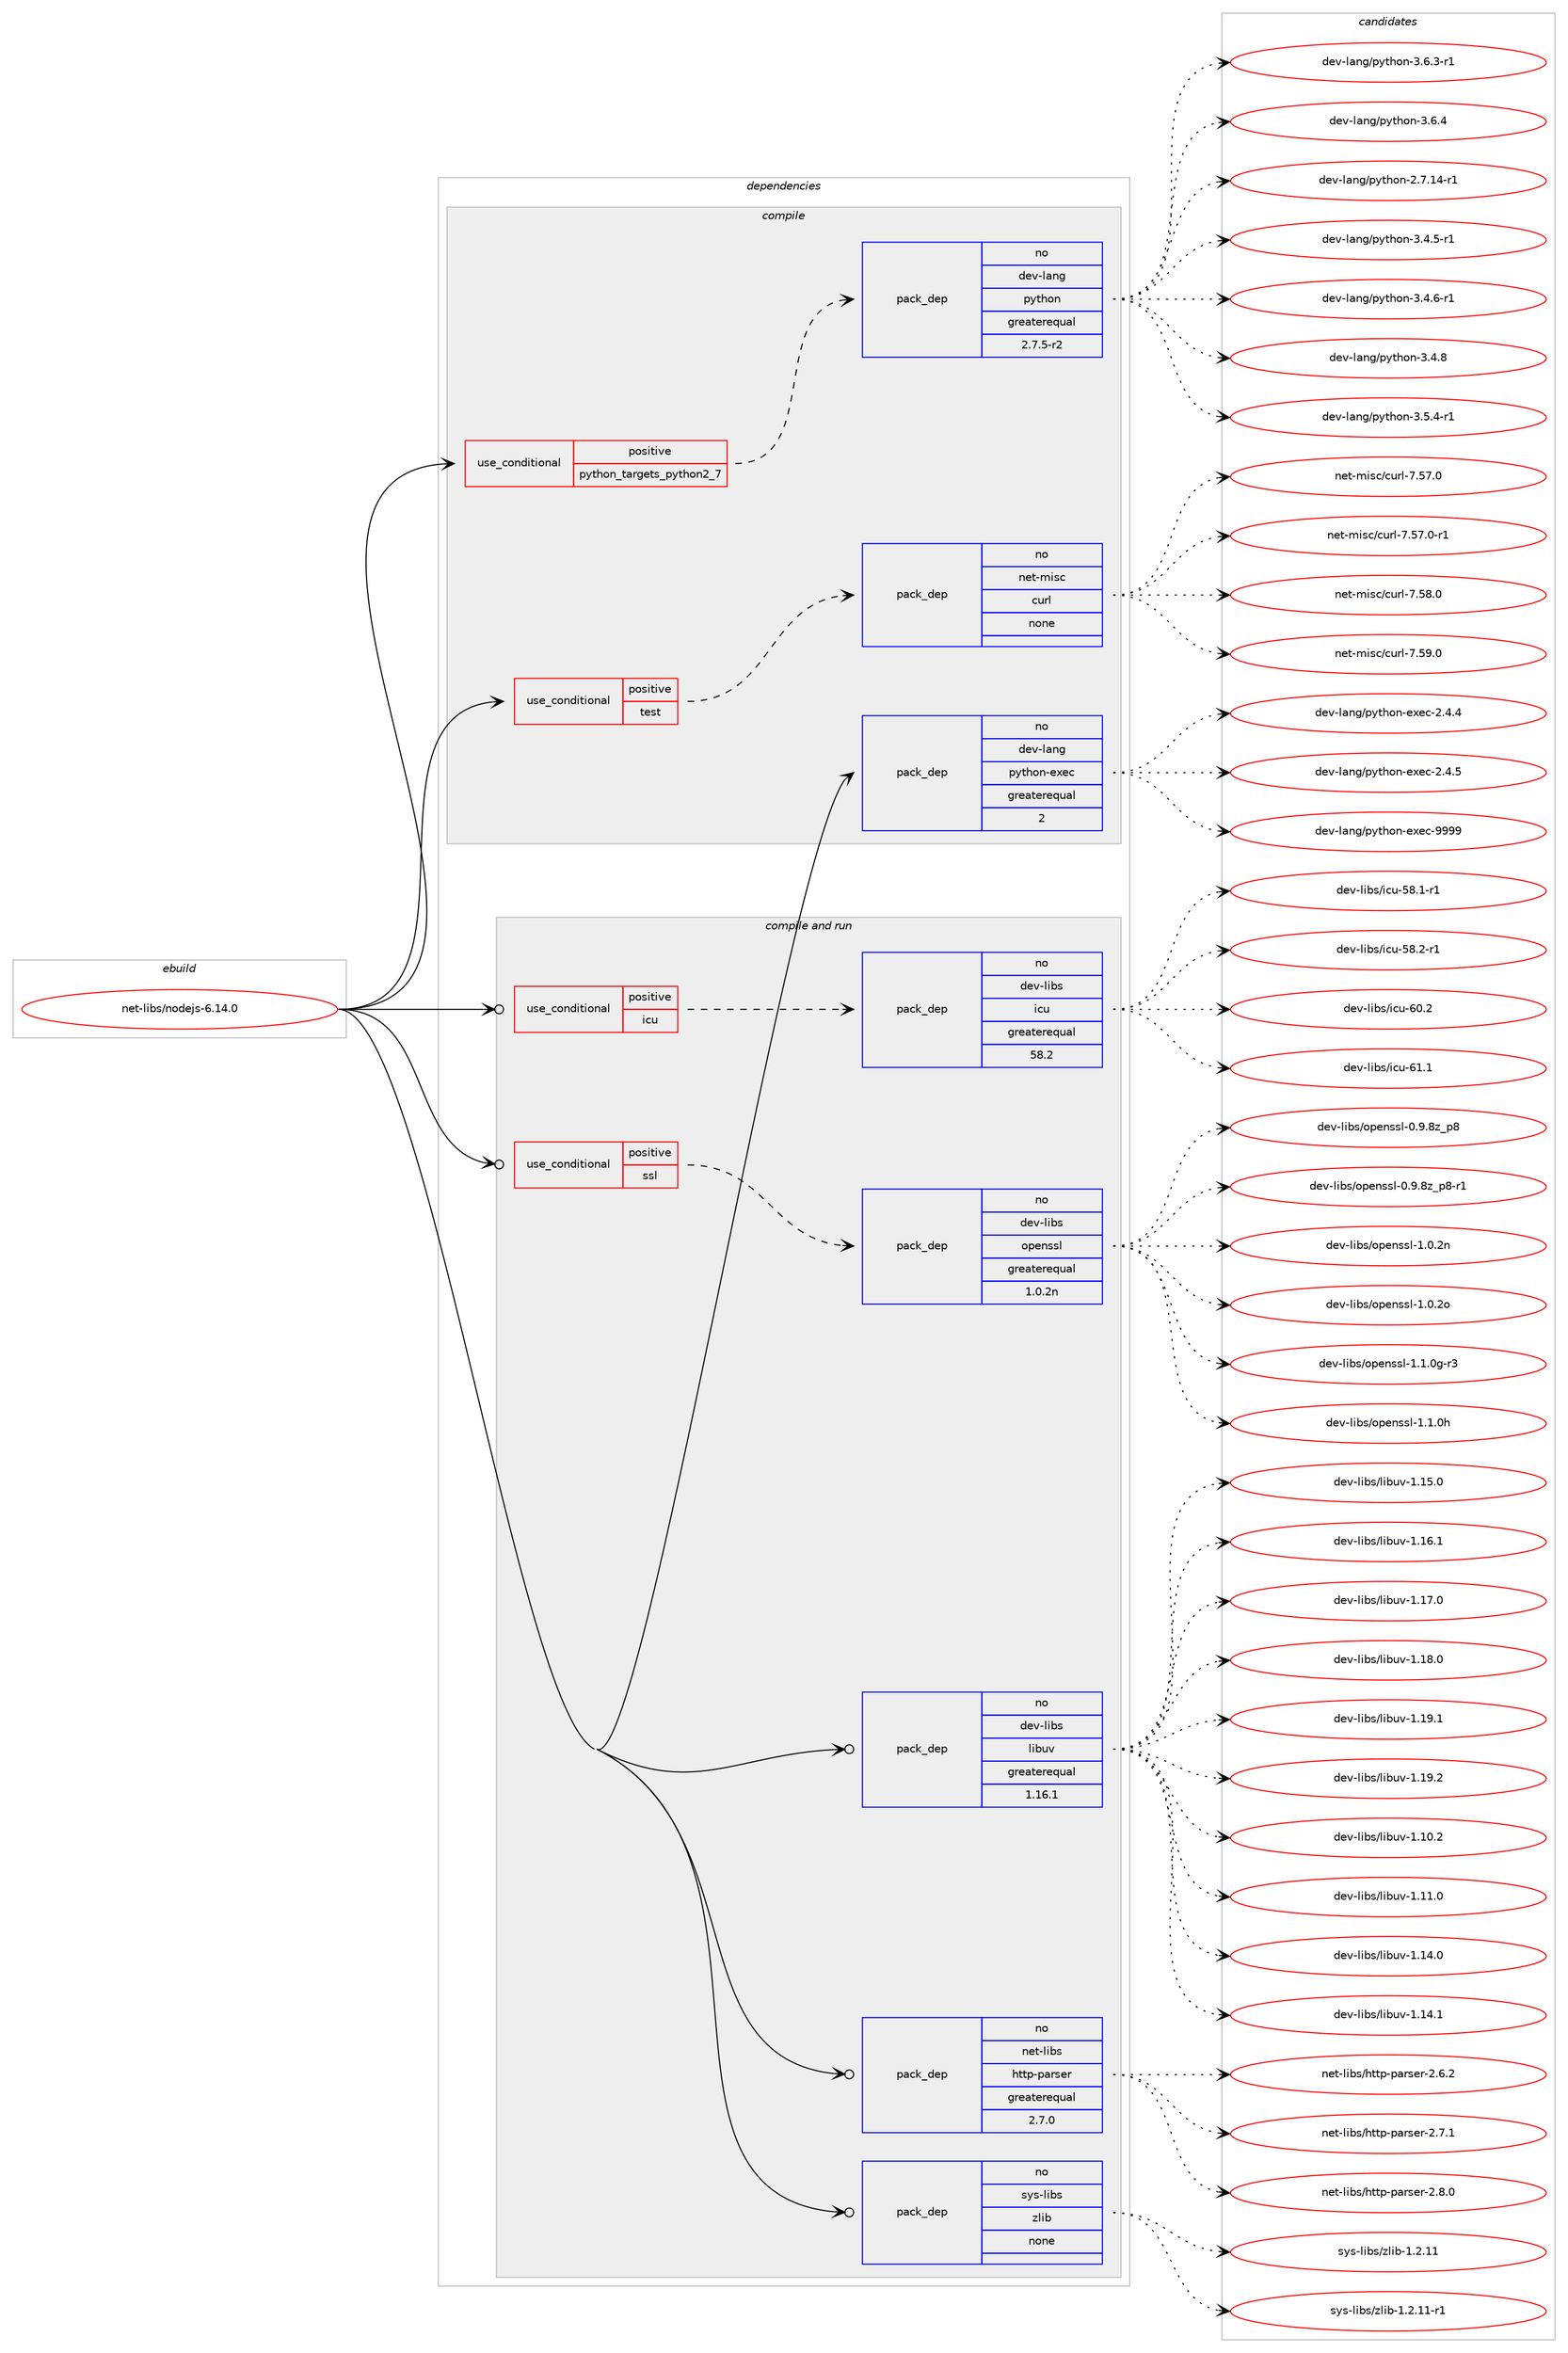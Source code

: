 digraph prolog {

# *************
# Graph options
# *************

newrank=true;
concentrate=true;
compound=true;
graph [rankdir=LR,fontname=Helvetica,fontsize=10,ranksep=1.5];#, ranksep=2.5, nodesep=0.2];
edge  [arrowhead=vee];
node  [fontname=Helvetica,fontsize=10];

# **********
# The ebuild
# **********

subgraph cluster_leftcol {
color=gray;
rank=same;
label=<<i>ebuild</i>>;
id [label="net-libs/nodejs-6.14.0", color=red, width=4, href="../net-libs/nodejs-6.14.0.svg"];
}

# ****************
# The dependencies
# ****************

subgraph cluster_midcol {
color=gray;
label=<<i>dependencies</i>>;
subgraph cluster_compile {
fillcolor="#eeeeee";
style=filled;
label=<<i>compile</i>>;
subgraph cond198 {
dependency843 [label=<<TABLE BORDER="0" CELLBORDER="1" CELLSPACING="0" CELLPADDING="4"><TR><TD ROWSPAN="3" CELLPADDING="10">use_conditional</TD></TR><TR><TD>positive</TD></TR><TR><TD>python_targets_python2_7</TD></TR></TABLE>>, shape=none, color=red];
subgraph pack626 {
dependency844 [label=<<TABLE BORDER="0" CELLBORDER="1" CELLSPACING="0" CELLPADDING="4" WIDTH="220"><TR><TD ROWSPAN="6" CELLPADDING="30">pack_dep</TD></TR><TR><TD WIDTH="110">no</TD></TR><TR><TD>dev-lang</TD></TR><TR><TD>python</TD></TR><TR><TD>greaterequal</TD></TR><TR><TD>2.7.5-r2</TD></TR></TABLE>>, shape=none, color=blue];
}
dependency843:e -> dependency844:w [weight=20,style="dashed",arrowhead="vee"];
}
id:e -> dependency843:w [weight=20,style="solid",arrowhead="vee"];
subgraph cond199 {
dependency845 [label=<<TABLE BORDER="0" CELLBORDER="1" CELLSPACING="0" CELLPADDING="4"><TR><TD ROWSPAN="3" CELLPADDING="10">use_conditional</TD></TR><TR><TD>positive</TD></TR><TR><TD>test</TD></TR></TABLE>>, shape=none, color=red];
subgraph pack627 {
dependency846 [label=<<TABLE BORDER="0" CELLBORDER="1" CELLSPACING="0" CELLPADDING="4" WIDTH="220"><TR><TD ROWSPAN="6" CELLPADDING="30">pack_dep</TD></TR><TR><TD WIDTH="110">no</TD></TR><TR><TD>net-misc</TD></TR><TR><TD>curl</TD></TR><TR><TD>none</TD></TR><TR><TD></TD></TR></TABLE>>, shape=none, color=blue];
}
dependency845:e -> dependency846:w [weight=20,style="dashed",arrowhead="vee"];
}
id:e -> dependency845:w [weight=20,style="solid",arrowhead="vee"];
subgraph pack628 {
dependency847 [label=<<TABLE BORDER="0" CELLBORDER="1" CELLSPACING="0" CELLPADDING="4" WIDTH="220"><TR><TD ROWSPAN="6" CELLPADDING="30">pack_dep</TD></TR><TR><TD WIDTH="110">no</TD></TR><TR><TD>dev-lang</TD></TR><TR><TD>python-exec</TD></TR><TR><TD>greaterequal</TD></TR><TR><TD>2</TD></TR></TABLE>>, shape=none, color=blue];
}
id:e -> dependency847:w [weight=20,style="solid",arrowhead="vee"];
}
subgraph cluster_compileandrun {
fillcolor="#eeeeee";
style=filled;
label=<<i>compile and run</i>>;
subgraph cond200 {
dependency848 [label=<<TABLE BORDER="0" CELLBORDER="1" CELLSPACING="0" CELLPADDING="4"><TR><TD ROWSPAN="3" CELLPADDING="10">use_conditional</TD></TR><TR><TD>positive</TD></TR><TR><TD>icu</TD></TR></TABLE>>, shape=none, color=red];
subgraph pack629 {
dependency849 [label=<<TABLE BORDER="0" CELLBORDER="1" CELLSPACING="0" CELLPADDING="4" WIDTH="220"><TR><TD ROWSPAN="6" CELLPADDING="30">pack_dep</TD></TR><TR><TD WIDTH="110">no</TD></TR><TR><TD>dev-libs</TD></TR><TR><TD>icu</TD></TR><TR><TD>greaterequal</TD></TR><TR><TD>58.2</TD></TR></TABLE>>, shape=none, color=blue];
}
dependency848:e -> dependency849:w [weight=20,style="dashed",arrowhead="vee"];
}
id:e -> dependency848:w [weight=20,style="solid",arrowhead="odotvee"];
subgraph cond201 {
dependency850 [label=<<TABLE BORDER="0" CELLBORDER="1" CELLSPACING="0" CELLPADDING="4"><TR><TD ROWSPAN="3" CELLPADDING="10">use_conditional</TD></TR><TR><TD>positive</TD></TR><TR><TD>ssl</TD></TR></TABLE>>, shape=none, color=red];
subgraph pack630 {
dependency851 [label=<<TABLE BORDER="0" CELLBORDER="1" CELLSPACING="0" CELLPADDING="4" WIDTH="220"><TR><TD ROWSPAN="6" CELLPADDING="30">pack_dep</TD></TR><TR><TD WIDTH="110">no</TD></TR><TR><TD>dev-libs</TD></TR><TR><TD>openssl</TD></TR><TR><TD>greaterequal</TD></TR><TR><TD>1.0.2n</TD></TR></TABLE>>, shape=none, color=blue];
}
dependency850:e -> dependency851:w [weight=20,style="dashed",arrowhead="vee"];
}
id:e -> dependency850:w [weight=20,style="solid",arrowhead="odotvee"];
subgraph pack631 {
dependency852 [label=<<TABLE BORDER="0" CELLBORDER="1" CELLSPACING="0" CELLPADDING="4" WIDTH="220"><TR><TD ROWSPAN="6" CELLPADDING="30">pack_dep</TD></TR><TR><TD WIDTH="110">no</TD></TR><TR><TD>dev-libs</TD></TR><TR><TD>libuv</TD></TR><TR><TD>greaterequal</TD></TR><TR><TD>1.16.1</TD></TR></TABLE>>, shape=none, color=blue];
}
id:e -> dependency852:w [weight=20,style="solid",arrowhead="odotvee"];
subgraph pack632 {
dependency853 [label=<<TABLE BORDER="0" CELLBORDER="1" CELLSPACING="0" CELLPADDING="4" WIDTH="220"><TR><TD ROWSPAN="6" CELLPADDING="30">pack_dep</TD></TR><TR><TD WIDTH="110">no</TD></TR><TR><TD>net-libs</TD></TR><TR><TD>http-parser</TD></TR><TR><TD>greaterequal</TD></TR><TR><TD>2.7.0</TD></TR></TABLE>>, shape=none, color=blue];
}
id:e -> dependency853:w [weight=20,style="solid",arrowhead="odotvee"];
subgraph pack633 {
dependency854 [label=<<TABLE BORDER="0" CELLBORDER="1" CELLSPACING="0" CELLPADDING="4" WIDTH="220"><TR><TD ROWSPAN="6" CELLPADDING="30">pack_dep</TD></TR><TR><TD WIDTH="110">no</TD></TR><TR><TD>sys-libs</TD></TR><TR><TD>zlib</TD></TR><TR><TD>none</TD></TR><TR><TD></TD></TR></TABLE>>, shape=none, color=blue];
}
id:e -> dependency854:w [weight=20,style="solid",arrowhead="odotvee"];
}
subgraph cluster_run {
fillcolor="#eeeeee";
style=filled;
label=<<i>run</i>>;
}
}

# **************
# The candidates
# **************

subgraph cluster_choices {
rank=same;
color=gray;
label=<<i>candidates</i>>;

subgraph choice626 {
color=black;
nodesep=1;
choice100101118451089711010347112121116104111110455046554649524511449 [label="dev-lang/python-2.7.14-r1", color=red, width=4,href="../dev-lang/python-2.7.14-r1.svg"];
choice1001011184510897110103471121211161041111104551465246534511449 [label="dev-lang/python-3.4.5-r1", color=red, width=4,href="../dev-lang/python-3.4.5-r1.svg"];
choice1001011184510897110103471121211161041111104551465246544511449 [label="dev-lang/python-3.4.6-r1", color=red, width=4,href="../dev-lang/python-3.4.6-r1.svg"];
choice100101118451089711010347112121116104111110455146524656 [label="dev-lang/python-3.4.8", color=red, width=4,href="../dev-lang/python-3.4.8.svg"];
choice1001011184510897110103471121211161041111104551465346524511449 [label="dev-lang/python-3.5.4-r1", color=red, width=4,href="../dev-lang/python-3.5.4-r1.svg"];
choice1001011184510897110103471121211161041111104551465446514511449 [label="dev-lang/python-3.6.3-r1", color=red, width=4,href="../dev-lang/python-3.6.3-r1.svg"];
choice100101118451089711010347112121116104111110455146544652 [label="dev-lang/python-3.6.4", color=red, width=4,href="../dev-lang/python-3.6.4.svg"];
dependency844:e -> choice100101118451089711010347112121116104111110455046554649524511449:w [style=dotted,weight="100"];
dependency844:e -> choice1001011184510897110103471121211161041111104551465246534511449:w [style=dotted,weight="100"];
dependency844:e -> choice1001011184510897110103471121211161041111104551465246544511449:w [style=dotted,weight="100"];
dependency844:e -> choice100101118451089711010347112121116104111110455146524656:w [style=dotted,weight="100"];
dependency844:e -> choice1001011184510897110103471121211161041111104551465346524511449:w [style=dotted,weight="100"];
dependency844:e -> choice1001011184510897110103471121211161041111104551465446514511449:w [style=dotted,weight="100"];
dependency844:e -> choice100101118451089711010347112121116104111110455146544652:w [style=dotted,weight="100"];
}
subgraph choice627 {
color=black;
nodesep=1;
choice1101011164510910511599479911711410845554653554648 [label="net-misc/curl-7.57.0", color=red, width=4,href="../net-misc/curl-7.57.0.svg"];
choice11010111645109105115994799117114108455546535546484511449 [label="net-misc/curl-7.57.0-r1", color=red, width=4,href="../net-misc/curl-7.57.0-r1.svg"];
choice1101011164510910511599479911711410845554653564648 [label="net-misc/curl-7.58.0", color=red, width=4,href="../net-misc/curl-7.58.0.svg"];
choice1101011164510910511599479911711410845554653574648 [label="net-misc/curl-7.59.0", color=red, width=4,href="../net-misc/curl-7.59.0.svg"];
dependency846:e -> choice1101011164510910511599479911711410845554653554648:w [style=dotted,weight="100"];
dependency846:e -> choice11010111645109105115994799117114108455546535546484511449:w [style=dotted,weight="100"];
dependency846:e -> choice1101011164510910511599479911711410845554653564648:w [style=dotted,weight="100"];
dependency846:e -> choice1101011164510910511599479911711410845554653574648:w [style=dotted,weight="100"];
}
subgraph choice628 {
color=black;
nodesep=1;
choice1001011184510897110103471121211161041111104510112010199455046524652 [label="dev-lang/python-exec-2.4.4", color=red, width=4,href="../dev-lang/python-exec-2.4.4.svg"];
choice1001011184510897110103471121211161041111104510112010199455046524653 [label="dev-lang/python-exec-2.4.5", color=red, width=4,href="../dev-lang/python-exec-2.4.5.svg"];
choice10010111845108971101034711212111610411111045101120101994557575757 [label="dev-lang/python-exec-9999", color=red, width=4,href="../dev-lang/python-exec-9999.svg"];
dependency847:e -> choice1001011184510897110103471121211161041111104510112010199455046524652:w [style=dotted,weight="100"];
dependency847:e -> choice1001011184510897110103471121211161041111104510112010199455046524653:w [style=dotted,weight="100"];
dependency847:e -> choice10010111845108971101034711212111610411111045101120101994557575757:w [style=dotted,weight="100"];
}
subgraph choice629 {
color=black;
nodesep=1;
choice1001011184510810598115471059911745535646494511449 [label="dev-libs/icu-58.1-r1", color=red, width=4,href="../dev-libs/icu-58.1-r1.svg"];
choice1001011184510810598115471059911745535646504511449 [label="dev-libs/icu-58.2-r1", color=red, width=4,href="../dev-libs/icu-58.2-r1.svg"];
choice100101118451081059811547105991174554484650 [label="dev-libs/icu-60.2", color=red, width=4,href="../dev-libs/icu-60.2.svg"];
choice100101118451081059811547105991174554494649 [label="dev-libs/icu-61.1", color=red, width=4,href="../dev-libs/icu-61.1.svg"];
dependency849:e -> choice1001011184510810598115471059911745535646494511449:w [style=dotted,weight="100"];
dependency849:e -> choice1001011184510810598115471059911745535646504511449:w [style=dotted,weight="100"];
dependency849:e -> choice100101118451081059811547105991174554484650:w [style=dotted,weight="100"];
dependency849:e -> choice100101118451081059811547105991174554494649:w [style=dotted,weight="100"];
}
subgraph choice630 {
color=black;
nodesep=1;
choice1001011184510810598115471111121011101151151084548465746561229511256 [label="dev-libs/openssl-0.9.8z_p8", color=red, width=4,href="../dev-libs/openssl-0.9.8z_p8.svg"];
choice10010111845108105981154711111210111011511510845484657465612295112564511449 [label="dev-libs/openssl-0.9.8z_p8-r1", color=red, width=4,href="../dev-libs/openssl-0.9.8z_p8-r1.svg"];
choice100101118451081059811547111112101110115115108454946484650110 [label="dev-libs/openssl-1.0.2n", color=red, width=4,href="../dev-libs/openssl-1.0.2n.svg"];
choice100101118451081059811547111112101110115115108454946484650111 [label="dev-libs/openssl-1.0.2o", color=red, width=4,href="../dev-libs/openssl-1.0.2o.svg"];
choice1001011184510810598115471111121011101151151084549464946481034511451 [label="dev-libs/openssl-1.1.0g-r3", color=red, width=4,href="../dev-libs/openssl-1.1.0g-r3.svg"];
choice100101118451081059811547111112101110115115108454946494648104 [label="dev-libs/openssl-1.1.0h", color=red, width=4,href="../dev-libs/openssl-1.1.0h.svg"];
dependency851:e -> choice1001011184510810598115471111121011101151151084548465746561229511256:w [style=dotted,weight="100"];
dependency851:e -> choice10010111845108105981154711111210111011511510845484657465612295112564511449:w [style=dotted,weight="100"];
dependency851:e -> choice100101118451081059811547111112101110115115108454946484650110:w [style=dotted,weight="100"];
dependency851:e -> choice100101118451081059811547111112101110115115108454946484650111:w [style=dotted,weight="100"];
dependency851:e -> choice1001011184510810598115471111121011101151151084549464946481034511451:w [style=dotted,weight="100"];
dependency851:e -> choice100101118451081059811547111112101110115115108454946494648104:w [style=dotted,weight="100"];
}
subgraph choice631 {
color=black;
nodesep=1;
choice1001011184510810598115471081059811711845494649484650 [label="dev-libs/libuv-1.10.2", color=red, width=4,href="../dev-libs/libuv-1.10.2.svg"];
choice1001011184510810598115471081059811711845494649494648 [label="dev-libs/libuv-1.11.0", color=red, width=4,href="../dev-libs/libuv-1.11.0.svg"];
choice1001011184510810598115471081059811711845494649524648 [label="dev-libs/libuv-1.14.0", color=red, width=4,href="../dev-libs/libuv-1.14.0.svg"];
choice1001011184510810598115471081059811711845494649524649 [label="dev-libs/libuv-1.14.1", color=red, width=4,href="../dev-libs/libuv-1.14.1.svg"];
choice1001011184510810598115471081059811711845494649534648 [label="dev-libs/libuv-1.15.0", color=red, width=4,href="../dev-libs/libuv-1.15.0.svg"];
choice1001011184510810598115471081059811711845494649544649 [label="dev-libs/libuv-1.16.1", color=red, width=4,href="../dev-libs/libuv-1.16.1.svg"];
choice1001011184510810598115471081059811711845494649554648 [label="dev-libs/libuv-1.17.0", color=red, width=4,href="../dev-libs/libuv-1.17.0.svg"];
choice1001011184510810598115471081059811711845494649564648 [label="dev-libs/libuv-1.18.0", color=red, width=4,href="../dev-libs/libuv-1.18.0.svg"];
choice1001011184510810598115471081059811711845494649574649 [label="dev-libs/libuv-1.19.1", color=red, width=4,href="../dev-libs/libuv-1.19.1.svg"];
choice1001011184510810598115471081059811711845494649574650 [label="dev-libs/libuv-1.19.2", color=red, width=4,href="../dev-libs/libuv-1.19.2.svg"];
dependency852:e -> choice1001011184510810598115471081059811711845494649484650:w [style=dotted,weight="100"];
dependency852:e -> choice1001011184510810598115471081059811711845494649494648:w [style=dotted,weight="100"];
dependency852:e -> choice1001011184510810598115471081059811711845494649524648:w [style=dotted,weight="100"];
dependency852:e -> choice1001011184510810598115471081059811711845494649524649:w [style=dotted,weight="100"];
dependency852:e -> choice1001011184510810598115471081059811711845494649534648:w [style=dotted,weight="100"];
dependency852:e -> choice1001011184510810598115471081059811711845494649544649:w [style=dotted,weight="100"];
dependency852:e -> choice1001011184510810598115471081059811711845494649554648:w [style=dotted,weight="100"];
dependency852:e -> choice1001011184510810598115471081059811711845494649564648:w [style=dotted,weight="100"];
dependency852:e -> choice1001011184510810598115471081059811711845494649574649:w [style=dotted,weight="100"];
dependency852:e -> choice1001011184510810598115471081059811711845494649574650:w [style=dotted,weight="100"];
}
subgraph choice632 {
color=black;
nodesep=1;
choice1101011164510810598115471041161161124511297114115101114455046544650 [label="net-libs/http-parser-2.6.2", color=red, width=4,href="../net-libs/http-parser-2.6.2.svg"];
choice1101011164510810598115471041161161124511297114115101114455046554649 [label="net-libs/http-parser-2.7.1", color=red, width=4,href="../net-libs/http-parser-2.7.1.svg"];
choice1101011164510810598115471041161161124511297114115101114455046564648 [label="net-libs/http-parser-2.8.0", color=red, width=4,href="../net-libs/http-parser-2.8.0.svg"];
dependency853:e -> choice1101011164510810598115471041161161124511297114115101114455046544650:w [style=dotted,weight="100"];
dependency853:e -> choice1101011164510810598115471041161161124511297114115101114455046554649:w [style=dotted,weight="100"];
dependency853:e -> choice1101011164510810598115471041161161124511297114115101114455046564648:w [style=dotted,weight="100"];
}
subgraph choice633 {
color=black;
nodesep=1;
choice1151211154510810598115471221081059845494650464949 [label="sys-libs/zlib-1.2.11", color=red, width=4,href="../sys-libs/zlib-1.2.11.svg"];
choice11512111545108105981154712210810598454946504649494511449 [label="sys-libs/zlib-1.2.11-r1", color=red, width=4,href="../sys-libs/zlib-1.2.11-r1.svg"];
dependency854:e -> choice1151211154510810598115471221081059845494650464949:w [style=dotted,weight="100"];
dependency854:e -> choice11512111545108105981154712210810598454946504649494511449:w [style=dotted,weight="100"];
}
}

}
